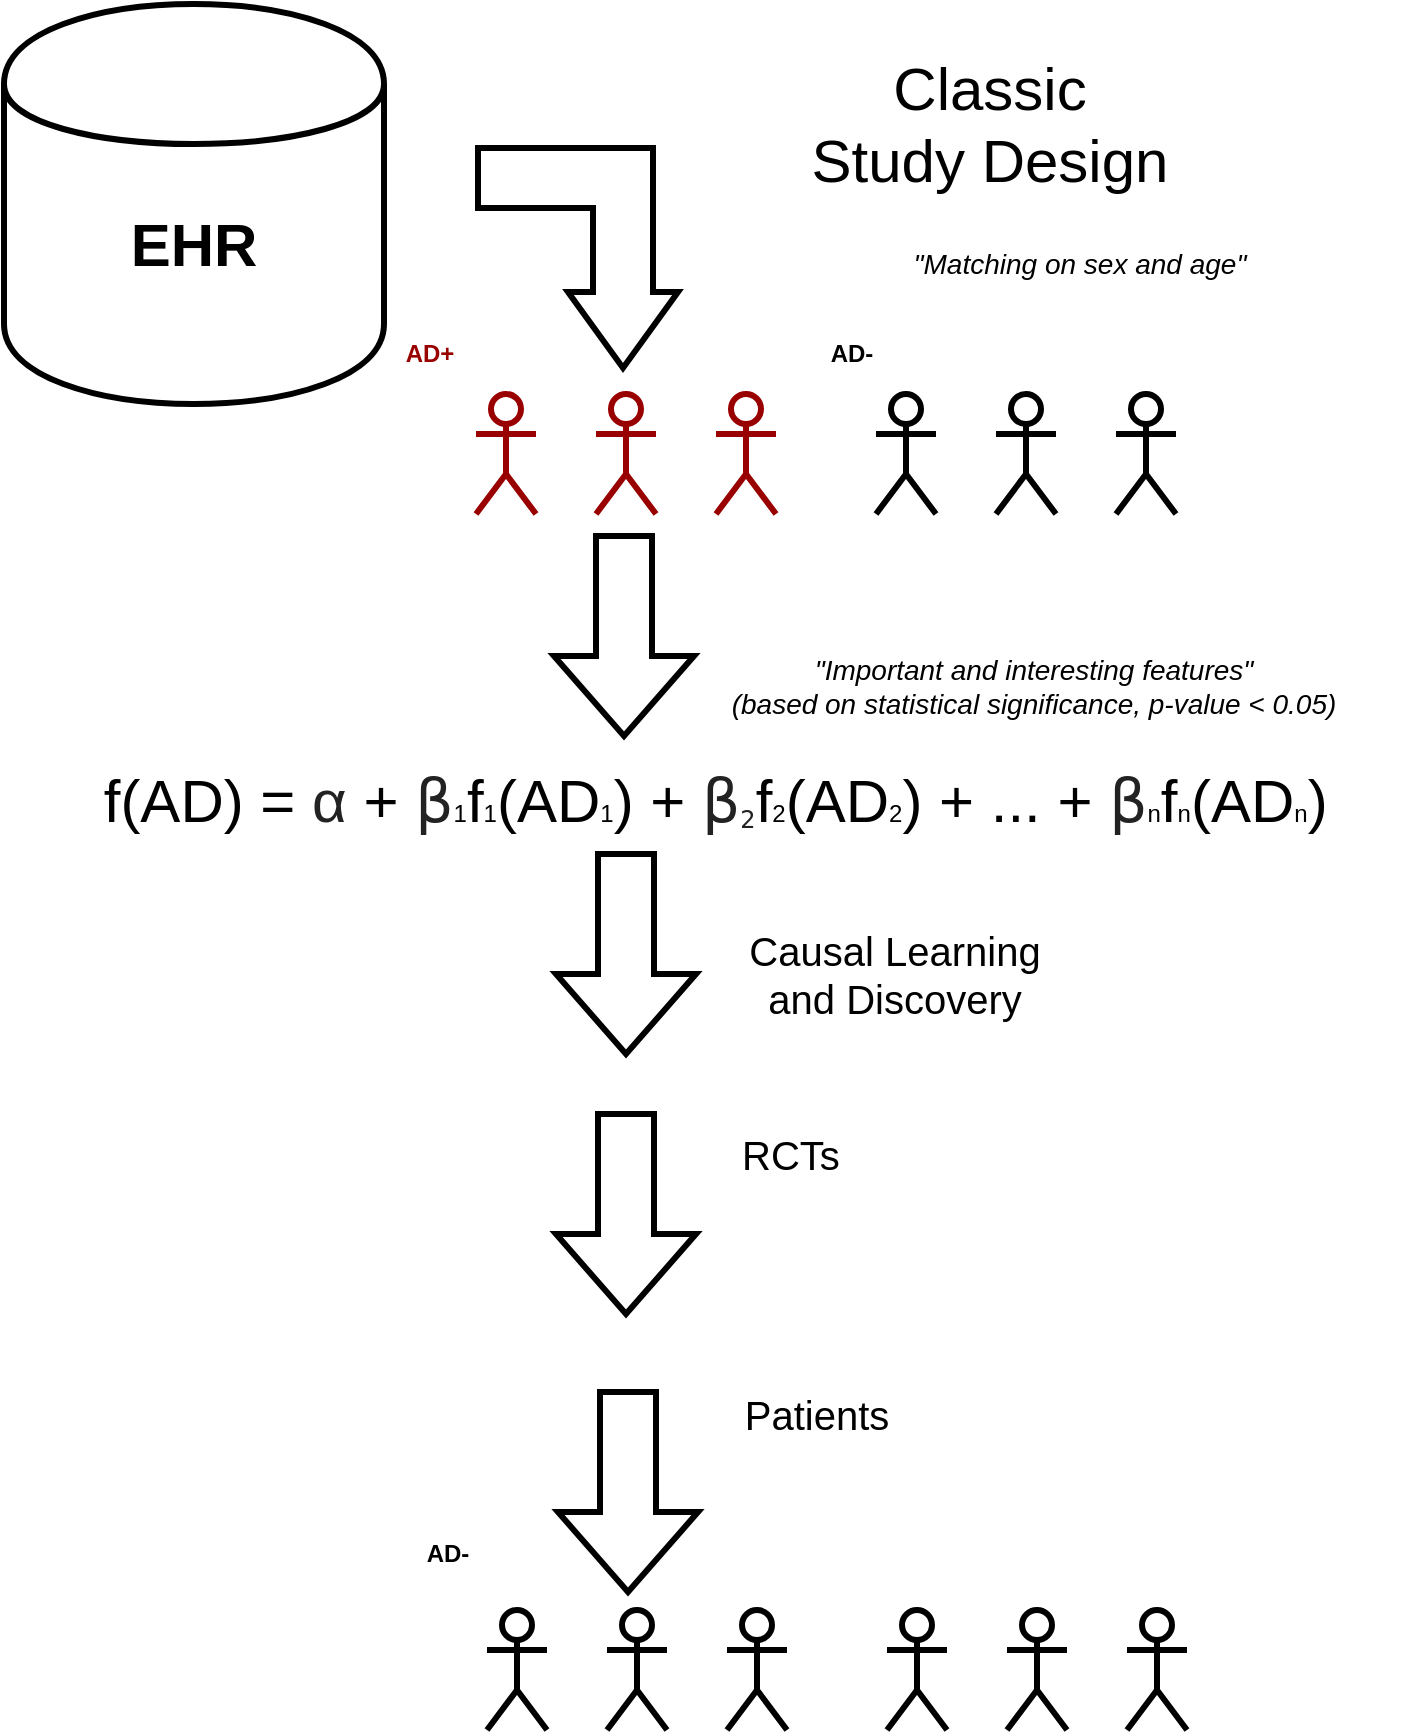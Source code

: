 <mxfile version="12.0.0" type="github" pages="2"><diagram id="FfUg-Ye1_FS64rTUNQSJ" name="Classic"><mxGraphModel dx="1385" dy="1039" grid="1" gridSize="10" guides="1" tooltips="1" connect="1" arrows="1" fold="1" page="1" pageScale="1" pageWidth="850" pageHeight="1100" math="0" shadow="0"><root><mxCell id="0"/><mxCell id="1" parent="0"/><mxCell id="zAsub3yH4RRAOlfikrUk-2" value="&lt;b&gt;&lt;font style=&quot;font-size: 30px&quot;&gt;EHR&lt;/font&gt;&lt;/b&gt;" style="shape=cylinder;whiteSpace=wrap;html=1;boundedLbl=1;backgroundOutline=1;strokeWidth=3;" vertex="1" parent="1"><mxGeometry x="10" y="95" width="190" height="200" as="geometry"/></mxCell><mxCell id="zAsub3yH4RRAOlfikrUk-3" value="" style="shape=umlActor;verticalLabelPosition=bottom;labelBackgroundColor=#ffffff;verticalAlign=top;html=1;outlineConnect=0;strokeWidth=3;fontColor=#000000;strokeColor=#990000;" vertex="1" parent="1"><mxGeometry x="246" y="290" width="30" height="60" as="geometry"/></mxCell><mxCell id="zAsub3yH4RRAOlfikrUk-12" value="" style="shape=umlActor;verticalLabelPosition=bottom;labelBackgroundColor=#ffffff;verticalAlign=top;html=1;outlineConnect=0;strokeWidth=3;fontColor=#000000;strokeColor=#990000;" vertex="1" parent="1"><mxGeometry x="306" y="290" width="30" height="60" as="geometry"/></mxCell><mxCell id="zAsub3yH4RRAOlfikrUk-13" value="" style="shape=umlActor;verticalLabelPosition=bottom;labelBackgroundColor=#ffffff;verticalAlign=top;html=1;outlineConnect=0;strokeWidth=3;strokeColor=#990000;" vertex="1" parent="1"><mxGeometry x="366" y="290" width="30" height="60" as="geometry"/></mxCell><mxCell id="zAsub3yH4RRAOlfikrUk-14" value="" style="html=1;shadow=0;dashed=0;align=center;verticalAlign=middle;shape=mxgraph.arrows2.bendArrow;dy=15;dx=38;notch=0;arrowHead=55;rounded=0;strokeWidth=3;rotation=90;" vertex="1" parent="1"><mxGeometry x="242" y="172" width="110" height="100" as="geometry"/></mxCell><mxCell id="zAsub3yH4RRAOlfikrUk-15" value="&lt;font style=&quot;font-size: 30px&quot;&gt;Classic&lt;br&gt;Study Design&lt;/font&gt;" style="text;html=1;strokeColor=none;fillColor=none;align=center;verticalAlign=middle;whiteSpace=wrap;rounded=0;" vertex="1" parent="1"><mxGeometry x="383" y="95" width="240" height="120" as="geometry"/></mxCell><mxCell id="zAsub3yH4RRAOlfikrUk-17" value="" style="html=1;shadow=0;dashed=0;align=center;verticalAlign=middle;shape=mxgraph.arrows2.arrow;dy=0.6;dx=40;direction=south;notch=0;strokeWidth=3;" vertex="1" parent="1"><mxGeometry x="285" y="361" width="70" height="100" as="geometry"/></mxCell><mxCell id="zAsub3yH4RRAOlfikrUk-18" value="" style="html=1;shadow=0;dashed=0;align=center;verticalAlign=middle;shape=mxgraph.arrows2.arrow;dy=0.6;dx=40;direction=south;notch=0;strokeWidth=3;" vertex="1" parent="1"><mxGeometry x="286" y="520" width="70" height="100" as="geometry"/></mxCell><mxCell id="zAsub3yH4RRAOlfikrUk-19" value="&lt;span style=&quot;font-size: 30px&quot;&gt;f(AD&lt;/span&gt;&lt;span style=&quot;font-size: 30px&quot;&gt;) =&amp;nbsp;&lt;/span&gt;&lt;span style=&quot;color: rgb(34 , 34 , 34) ; font-family: sans-serif ; background-color: rgb(255 , 255 , 255)&quot;&gt;&lt;font style=&quot;font-size: 30px&quot;&gt;α&lt;/font&gt;&lt;/span&gt;&lt;span style=&quot;font-size: 30px&quot;&gt;&amp;nbsp;+&amp;nbsp;&lt;/span&gt;&lt;font style=&quot;color: rgb(34 , 34 , 34) ; font-family: &amp;#34;sbl biblit&amp;#34; , &amp;#34;sbl greek&amp;#34; , &amp;#34;athena&amp;#34; , &amp;#34;eb garamond&amp;#34; , &amp;#34;eb garamond 12&amp;#34; , &amp;#34;foulis greek&amp;#34; , &amp;#34;garamond libre&amp;#34; , &amp;#34;cardo&amp;#34; , &amp;#34;gentium plus&amp;#34; , &amp;#34;gentium&amp;#34; , &amp;#34;garamond&amp;#34; , &amp;#34;palatino linotype&amp;#34; , &amp;#34;dejavu sans&amp;#34; , &amp;#34;dejavu serif&amp;#34; , &amp;#34;freeserif&amp;#34; , &amp;#34;freesans&amp;#34; , &amp;#34;arial unicode ms&amp;#34; , &amp;#34;lucida sans unicode&amp;#34; , &amp;#34;lucida grande&amp;#34; , &amp;#34;code2000&amp;#34; , sans-serif ; background-color: rgb(255 , 255 , 255) ; font-size: 30px&quot;&gt;β&lt;/font&gt;1&lt;span style=&quot;font-size: 30px&quot;&gt;f&lt;/span&gt;1&lt;span style=&quot;font-size: 30px&quot;&gt;(AD&lt;/span&gt;1&lt;span style=&quot;font-size: 30px&quot;&gt;) +&amp;nbsp;&lt;/span&gt;&lt;span style=&quot;color: rgb(34 , 34 , 34) ; font-family: &amp;#34;sbl biblit&amp;#34; , &amp;#34;sbl greek&amp;#34; , &amp;#34;athena&amp;#34; , &amp;#34;eb garamond&amp;#34; , &amp;#34;eb garamond 12&amp;#34; , &amp;#34;foulis greek&amp;#34; , &amp;#34;garamond libre&amp;#34; , &amp;#34;cardo&amp;#34; , &amp;#34;gentium plus&amp;#34; , &amp;#34;gentium&amp;#34; , &amp;#34;garamond&amp;#34; , &amp;#34;palatino linotype&amp;#34; , &amp;#34;dejavu sans&amp;#34; , &amp;#34;dejavu serif&amp;#34; , &amp;#34;freeserif&amp;#34; , &amp;#34;freesans&amp;#34; , &amp;#34;arial unicode ms&amp;#34; , &amp;#34;lucida sans unicode&amp;#34; , &amp;#34;lucida grande&amp;#34; , &amp;#34;code2000&amp;#34; , sans-serif ; background-color: rgb(255 , 255 , 255)&quot;&gt;&lt;span style=&quot;font-size: 30px&quot;&gt;β&lt;/span&gt;&lt;sub&gt;&lt;font style=&quot;font-size: 12px&quot;&gt;2&lt;/font&gt;&lt;/sub&gt;&lt;/span&gt;&lt;span style=&quot;font-size: 30px&quot;&gt;f&lt;/span&gt;2&lt;span style=&quot;font-size: 30px&quot;&gt;(AD&lt;/span&gt;2&lt;span style=&quot;font-size: 30px&quot;&gt;) + ... +&amp;nbsp;&lt;/span&gt;&lt;span style=&quot;color: rgb(34 , 34 , 34) ; font-family: &amp;#34;sbl biblit&amp;#34; , &amp;#34;sbl greek&amp;#34; , &amp;#34;athena&amp;#34; , &amp;#34;eb garamond&amp;#34; , &amp;#34;eb garamond 12&amp;#34; , &amp;#34;foulis greek&amp;#34; , &amp;#34;garamond libre&amp;#34; , &amp;#34;cardo&amp;#34; , &amp;#34;gentium plus&amp;#34; , &amp;#34;gentium&amp;#34; , &amp;#34;garamond&amp;#34; , &amp;#34;palatino linotype&amp;#34; , &amp;#34;dejavu sans&amp;#34; , &amp;#34;dejavu serif&amp;#34; , &amp;#34;freeserif&amp;#34; , &amp;#34;freesans&amp;#34; , &amp;#34;arial unicode ms&amp;#34; , &amp;#34;lucida sans unicode&amp;#34; , &amp;#34;lucida grande&amp;#34; , &amp;#34;code2000&amp;#34; , sans-serif ; font-size: 30px ; background-color: rgb(255 , 255 , 255)&quot;&gt;β&lt;/span&gt;n&lt;span style=&quot;font-size: 30px&quot;&gt;f&lt;/span&gt;n&lt;span style=&quot;font-size: 30px&quot;&gt;(AD&lt;/span&gt;n&lt;span style=&quot;font-size: 30px&quot;&gt;)&amp;nbsp;&lt;/span&gt;" style="text;html=1;strokeColor=none;fillColor=none;align=center;verticalAlign=middle;whiteSpace=wrap;rounded=0;" vertex="1" parent="1"><mxGeometry x="50" y="468" width="640" height="50" as="geometry"/></mxCell><mxCell id="zAsub3yH4RRAOlfikrUk-20" value="&lt;font style=&quot;font-size: 14px&quot;&gt;&lt;i&gt;&quot;Important and interesting features&quot;&lt;br&gt;(based on statistical significance, p-value &amp;lt; 0.05)&lt;br&gt;&lt;/i&gt;&lt;/font&gt;" style="text;html=1;strokeColor=none;fillColor=none;align=center;verticalAlign=middle;whiteSpace=wrap;rounded=0;" vertex="1" parent="1"><mxGeometry x="360" y="411" width="330" height="50" as="geometry"/></mxCell><mxCell id="zAsub3yH4RRAOlfikrUk-21" value="&lt;font style=&quot;font-size: 20px;&quot;&gt;Causal Learning &lt;br style=&quot;font-size: 20px;&quot;&gt;and Discovery&lt;/font&gt;" style="text;html=1;strokeColor=none;fillColor=none;align=center;verticalAlign=middle;whiteSpace=wrap;rounded=0;fontSize=20;" vertex="1" parent="1"><mxGeometry x="351" y="550" width="209" height="60" as="geometry"/></mxCell><mxCell id="zAsub3yH4RRAOlfikrUk-24" value="" style="html=1;shadow=0;dashed=0;align=center;verticalAlign=middle;shape=mxgraph.arrows2.arrow;dy=0.6;dx=40;direction=south;notch=0;strokeWidth=3;" vertex="1" parent="1"><mxGeometry x="286" y="650" width="70" height="100" as="geometry"/></mxCell><mxCell id="zAsub3yH4RRAOlfikrUk-30" value="&lt;b&gt;AD+&lt;/b&gt;" style="text;html=1;strokeColor=none;fillColor=none;align=center;verticalAlign=middle;whiteSpace=wrap;rounded=0;fontColor=#990000;" vertex="1" parent="1"><mxGeometry x="203" y="260" width="40" height="20" as="geometry"/></mxCell><mxCell id="zAsub3yH4RRAOlfikrUk-31" value="" style="shape=umlActor;verticalLabelPosition=bottom;labelBackgroundColor=#ffffff;verticalAlign=top;html=1;outlineConnect=0;strokeWidth=3;" vertex="1" parent="1"><mxGeometry x="446" y="290" width="30" height="60" as="geometry"/></mxCell><mxCell id="zAsub3yH4RRAOlfikrUk-32" value="" style="shape=umlActor;verticalLabelPosition=bottom;labelBackgroundColor=#ffffff;verticalAlign=top;html=1;outlineConnect=0;strokeWidth=3;" vertex="1" parent="1"><mxGeometry x="506" y="290" width="30" height="60" as="geometry"/></mxCell><mxCell id="zAsub3yH4RRAOlfikrUk-33" value="" style="shape=umlActor;verticalLabelPosition=bottom;labelBackgroundColor=#ffffff;verticalAlign=top;html=1;outlineConnect=0;strokeWidth=3;" vertex="1" parent="1"><mxGeometry x="566" y="290" width="30" height="60" as="geometry"/></mxCell><mxCell id="zAsub3yH4RRAOlfikrUk-34" value="&lt;b&gt;AD-&lt;/b&gt;" style="text;html=1;strokeColor=none;fillColor=none;align=center;verticalAlign=middle;whiteSpace=wrap;rounded=0;" vertex="1" parent="1"><mxGeometry x="414" y="260" width="40" height="20" as="geometry"/></mxCell><mxCell id="zAsub3yH4RRAOlfikrUk-75" value="&lt;font style=&quot;font-size: 20px;&quot;&gt;RCTs&lt;/font&gt;" style="text;html=1;strokeColor=none;fillColor=none;align=center;verticalAlign=middle;whiteSpace=wrap;rounded=0;fontSize=20;" vertex="1" parent="1"><mxGeometry x="357" y="640" width="93" height="60" as="geometry"/></mxCell><mxCell id="zAsub3yH4RRAOlfikrUk-76" value="" style="html=1;shadow=0;dashed=0;align=center;verticalAlign=middle;shape=mxgraph.arrows2.arrow;dy=0.6;dx=40;direction=south;notch=0;strokeWidth=3;" vertex="1" parent="1"><mxGeometry x="287" y="789" width="70" height="100" as="geometry"/></mxCell><mxCell id="zAsub3yH4RRAOlfikrUk-77" value="&lt;font style=&quot;font-size: 20px;&quot;&gt;Patients&lt;/font&gt;" style="text;html=1;strokeColor=none;fillColor=none;align=center;verticalAlign=middle;whiteSpace=wrap;rounded=0;fontSize=20;" vertex="1" parent="1"><mxGeometry x="377" y="770" width="79" height="60" as="geometry"/></mxCell><mxCell id="zAsub3yH4RRAOlfikrUk-78" value="" style="shape=umlActor;verticalLabelPosition=bottom;labelBackgroundColor=#ffffff;verticalAlign=top;html=1;outlineConnect=0;strokeWidth=3;" vertex="1" parent="1"><mxGeometry x="251.5" y="898" width="30" height="60" as="geometry"/></mxCell><mxCell id="zAsub3yH4RRAOlfikrUk-79" value="" style="shape=umlActor;verticalLabelPosition=bottom;labelBackgroundColor=#ffffff;verticalAlign=top;html=1;outlineConnect=0;strokeWidth=3;" vertex="1" parent="1"><mxGeometry x="311.5" y="898" width="30" height="60" as="geometry"/></mxCell><mxCell id="zAsub3yH4RRAOlfikrUk-80" value="" style="shape=umlActor;verticalLabelPosition=bottom;labelBackgroundColor=#ffffff;verticalAlign=top;html=1;outlineConnect=0;strokeWidth=3;" vertex="1" parent="1"><mxGeometry x="371.5" y="898" width="30" height="60" as="geometry"/></mxCell><mxCell id="zAsub3yH4RRAOlfikrUk-82" value="" style="shape=umlActor;verticalLabelPosition=bottom;labelBackgroundColor=#ffffff;verticalAlign=top;html=1;outlineConnect=0;strokeWidth=3;" vertex="1" parent="1"><mxGeometry x="451.5" y="898" width="30" height="60" as="geometry"/></mxCell><mxCell id="zAsub3yH4RRAOlfikrUk-83" value="" style="shape=umlActor;verticalLabelPosition=bottom;labelBackgroundColor=#ffffff;verticalAlign=top;html=1;outlineConnect=0;strokeWidth=3;" vertex="1" parent="1"><mxGeometry x="511.5" y="898" width="30" height="60" as="geometry"/></mxCell><mxCell id="zAsub3yH4RRAOlfikrUk-84" value="" style="shape=umlActor;verticalLabelPosition=bottom;labelBackgroundColor=#ffffff;verticalAlign=top;html=1;outlineConnect=0;strokeWidth=3;" vertex="1" parent="1"><mxGeometry x="571.5" y="898" width="30" height="60" as="geometry"/></mxCell><mxCell id="zAsub3yH4RRAOlfikrUk-89" value="&lt;b&gt;AD-&lt;/b&gt;" style="text;html=1;strokeColor=none;fillColor=none;align=center;verticalAlign=middle;whiteSpace=wrap;rounded=0;" vertex="1" parent="1"><mxGeometry x="211.5" y="860" width="40" height="20" as="geometry"/></mxCell><mxCell id="1tBfRxH4ZotrWA5Rbm7X-1" value="&lt;font style=&quot;font-size: 14px&quot;&gt;&lt;i&gt;&quot;Matching on sex and age&quot;&lt;br&gt;&lt;/i&gt;&lt;/font&gt;" style="text;html=1;strokeColor=none;fillColor=none;align=center;verticalAlign=middle;whiteSpace=wrap;rounded=0;" vertex="1" parent="1"><mxGeometry x="383" y="200" width="330" height="50" as="geometry"/></mxCell></root></mxGraphModel></diagram><diagram id="l26pqvoDGMMtUMnpA9KP" name="New"><mxGraphModel dx="1385" dy="1039" grid="1" gridSize="10" guides="1" tooltips="1" connect="1" arrows="1" fold="1" page="1" pageScale="1" pageWidth="850" pageHeight="1100" math="0" shadow="0"><root><mxCell id="dIqQh9sVkMqcc4aNdC-K-0"/><mxCell id="dIqQh9sVkMqcc4aNdC-K-1" parent="dIqQh9sVkMqcc4aNdC-K-0"/><mxCell id="LZFG2Qj4cmPfZI8e0s-a-0" value="&lt;b&gt;&lt;font style=&quot;font-size: 30px&quot;&gt;EHR&lt;/font&gt;&lt;/b&gt;" style="shape=cylinder;whiteSpace=wrap;html=1;boundedLbl=1;backgroundOutline=1;strokeWidth=3;" vertex="1" parent="dIqQh9sVkMqcc4aNdC-K-1"><mxGeometry x="10" y="95" width="190" height="200" as="geometry"/></mxCell><mxCell id="LZFG2Qj4cmPfZI8e0s-a-1" value="" style="shape=umlActor;verticalLabelPosition=bottom;labelBackgroundColor=#ffffff;verticalAlign=top;html=1;outlineConnect=0;strokeWidth=3;fontColor=#000000;strokeColor=#990000;" vertex="1" parent="dIqQh9sVkMqcc4aNdC-K-1"><mxGeometry x="246" y="290" width="30" height="60" as="geometry"/></mxCell><mxCell id="LZFG2Qj4cmPfZI8e0s-a-2" value="" style="shape=umlActor;verticalLabelPosition=bottom;labelBackgroundColor=#ffffff;verticalAlign=top;html=1;outlineConnect=0;strokeWidth=3;fontColor=#000000;strokeColor=#990000;" vertex="1" parent="dIqQh9sVkMqcc4aNdC-K-1"><mxGeometry x="306" y="290" width="30" height="60" as="geometry"/></mxCell><mxCell id="LZFG2Qj4cmPfZI8e0s-a-3" value="" style="shape=umlActor;verticalLabelPosition=bottom;labelBackgroundColor=#ffffff;verticalAlign=top;html=1;outlineConnect=0;strokeWidth=3;strokeColor=#990000;" vertex="1" parent="dIqQh9sVkMqcc4aNdC-K-1"><mxGeometry x="366" y="290" width="30" height="60" as="geometry"/></mxCell><mxCell id="LZFG2Qj4cmPfZI8e0s-a-4" value="" style="html=1;shadow=0;dashed=0;align=center;verticalAlign=middle;shape=mxgraph.arrows2.bendArrow;dy=15;dx=38;notch=0;arrowHead=55;rounded=0;strokeWidth=3;rotation=90;" vertex="1" parent="dIqQh9sVkMqcc4aNdC-K-1"><mxGeometry x="242" y="172" width="110" height="100" as="geometry"/></mxCell><mxCell id="LZFG2Qj4cmPfZI8e0s-a-5" value="&lt;font style=&quot;font-size: 30px&quot;&gt;Proposed Study Design&lt;/font&gt;" style="text;html=1;strokeColor=none;fillColor=none;align=center;verticalAlign=middle;whiteSpace=wrap;rounded=0;" vertex="1" parent="dIqQh9sVkMqcc4aNdC-K-1"><mxGeometry x="183.5" y="95" width="418" height="60" as="geometry"/></mxCell><mxCell id="LZFG2Qj4cmPfZI8e0s-a-6" value="" style="html=1;shadow=0;dashed=0;align=center;verticalAlign=middle;shape=mxgraph.arrows2.arrow;dy=0.6;dx=40;direction=south;notch=0;strokeWidth=3;" vertex="1" parent="dIqQh9sVkMqcc4aNdC-K-1"><mxGeometry x="285" y="361" width="70" height="100" as="geometry"/></mxCell><mxCell id="LZFG2Qj4cmPfZI8e0s-a-7" value="" style="html=1;shadow=0;dashed=0;align=center;verticalAlign=middle;shape=mxgraph.arrows2.arrow;dy=0.6;dx=40;direction=south;notch=0;strokeWidth=3;" vertex="1" parent="dIqQh9sVkMqcc4aNdC-K-1"><mxGeometry x="286" y="520" width="70" height="100" as="geometry"/></mxCell><mxCell id="LZFG2Qj4cmPfZI8e0s-a-8" value="&lt;span style=&quot;font-size: 30px&quot;&gt;f(AD&lt;/span&gt;&lt;span style=&quot;font-size: 30px&quot;&gt;) =&amp;nbsp;&lt;/span&gt;&lt;span style=&quot;color: rgb(34 , 34 , 34) ; font-family: sans-serif ; background-color: rgb(255 , 255 , 255)&quot;&gt;&lt;font style=&quot;font-size: 30px&quot;&gt;α&lt;/font&gt;&lt;/span&gt;&lt;span style=&quot;font-size: 30px&quot;&gt;&amp;nbsp;+&amp;nbsp;&lt;/span&gt;&lt;font style=&quot;color: rgb(34 , 34 , 34) ; font-family: &amp;#34;sbl biblit&amp;#34; , &amp;#34;sbl greek&amp;#34; , &amp;#34;athena&amp;#34; , &amp;#34;eb garamond&amp;#34; , &amp;#34;eb garamond 12&amp;#34; , &amp;#34;foulis greek&amp;#34; , &amp;#34;garamond libre&amp;#34; , &amp;#34;cardo&amp;#34; , &amp;#34;gentium plus&amp;#34; , &amp;#34;gentium&amp;#34; , &amp;#34;garamond&amp;#34; , &amp;#34;palatino linotype&amp;#34; , &amp;#34;dejavu sans&amp;#34; , &amp;#34;dejavu serif&amp;#34; , &amp;#34;freeserif&amp;#34; , &amp;#34;freesans&amp;#34; , &amp;#34;arial unicode ms&amp;#34; , &amp;#34;lucida sans unicode&amp;#34; , &amp;#34;lucida grande&amp;#34; , &amp;#34;code2000&amp;#34; , sans-serif ; background-color: rgb(255 , 255 , 255) ; font-size: 30px&quot;&gt;β&lt;/font&gt;1&lt;span style=&quot;font-size: 30px&quot;&gt;f&lt;/span&gt;1&lt;span style=&quot;font-size: 30px&quot;&gt;(AD&lt;/span&gt;1&lt;span style=&quot;font-size: 30px&quot;&gt;) +&amp;nbsp;&lt;/span&gt;&lt;span style=&quot;color: rgb(34 , 34 , 34) ; font-family: &amp;#34;sbl biblit&amp;#34; , &amp;#34;sbl greek&amp;#34; , &amp;#34;athena&amp;#34; , &amp;#34;eb garamond&amp;#34; , &amp;#34;eb garamond 12&amp;#34; , &amp;#34;foulis greek&amp;#34; , &amp;#34;garamond libre&amp;#34; , &amp;#34;cardo&amp;#34; , &amp;#34;gentium plus&amp;#34; , &amp;#34;gentium&amp;#34; , &amp;#34;garamond&amp;#34; , &amp;#34;palatino linotype&amp;#34; , &amp;#34;dejavu sans&amp;#34; , &amp;#34;dejavu serif&amp;#34; , &amp;#34;freeserif&amp;#34; , &amp;#34;freesans&amp;#34; , &amp;#34;arial unicode ms&amp;#34; , &amp;#34;lucida sans unicode&amp;#34; , &amp;#34;lucida grande&amp;#34; , &amp;#34;code2000&amp;#34; , sans-serif ; background-color: rgb(255 , 255 , 255)&quot;&gt;&lt;span style=&quot;font-size: 30px&quot;&gt;β&lt;/span&gt;&lt;sub&gt;&lt;font style=&quot;font-size: 12px&quot;&gt;2&lt;/font&gt;&lt;/sub&gt;&lt;/span&gt;&lt;span style=&quot;font-size: 30px&quot;&gt;f&lt;/span&gt;2&lt;span style=&quot;font-size: 30px&quot;&gt;(AD&lt;/span&gt;2&lt;span style=&quot;font-size: 30px&quot;&gt;) + ... +&amp;nbsp;&lt;/span&gt;&lt;span style=&quot;color: rgb(34 , 34 , 34) ; font-family: &amp;#34;sbl biblit&amp;#34; , &amp;#34;sbl greek&amp;#34; , &amp;#34;athena&amp;#34; , &amp;#34;eb garamond&amp;#34; , &amp;#34;eb garamond 12&amp;#34; , &amp;#34;foulis greek&amp;#34; , &amp;#34;garamond libre&amp;#34; , &amp;#34;cardo&amp;#34; , &amp;#34;gentium plus&amp;#34; , &amp;#34;gentium&amp;#34; , &amp;#34;garamond&amp;#34; , &amp;#34;palatino linotype&amp;#34; , &amp;#34;dejavu sans&amp;#34; , &amp;#34;dejavu serif&amp;#34; , &amp;#34;freeserif&amp;#34; , &amp;#34;freesans&amp;#34; , &amp;#34;arial unicode ms&amp;#34; , &amp;#34;lucida sans unicode&amp;#34; , &amp;#34;lucida grande&amp;#34; , &amp;#34;code2000&amp;#34; , sans-serif ; font-size: 30px ; background-color: rgb(255 , 255 , 255)&quot;&gt;β&lt;/span&gt;n&lt;span style=&quot;font-size: 30px&quot;&gt;f&lt;/span&gt;n&lt;span style=&quot;font-size: 30px&quot;&gt;(AD&lt;/span&gt;n&lt;span style=&quot;font-size: 30px&quot;&gt;)&amp;nbsp;&lt;/span&gt;" style="text;html=1;strokeColor=none;fillColor=none;align=center;verticalAlign=middle;whiteSpace=wrap;rounded=0;" vertex="1" parent="dIqQh9sVkMqcc4aNdC-K-1"><mxGeometry x="50" y="468" width="640" height="50" as="geometry"/></mxCell><mxCell id="LZFG2Qj4cmPfZI8e0s-a-9" value="&lt;font style=&quot;font-size: 14px&quot;&gt;&lt;i&gt;&quot;Important and interesting features&quot;&lt;br&gt;(based on statistical significance, p-value &amp;lt; 0.05)&lt;br&gt;&lt;/i&gt;&lt;/font&gt;" style="text;html=1;strokeColor=none;fillColor=none;align=center;verticalAlign=middle;whiteSpace=wrap;rounded=0;" vertex="1" parent="dIqQh9sVkMqcc4aNdC-K-1"><mxGeometry x="360" y="411" width="330" height="50" as="geometry"/></mxCell><mxCell id="LZFG2Qj4cmPfZI8e0s-a-10" value="&lt;font style=&quot;font-size: 20px;&quot;&gt;Causal Learning &lt;br style=&quot;font-size: 20px;&quot;&gt;and Discovery&lt;/font&gt;" style="text;html=1;strokeColor=none;fillColor=none;align=center;verticalAlign=middle;whiteSpace=wrap;rounded=0;fontSize=20;" vertex="1" parent="dIqQh9sVkMqcc4aNdC-K-1"><mxGeometry x="351" y="550" width="209" height="60" as="geometry"/></mxCell><mxCell id="LZFG2Qj4cmPfZI8e0s-a-11" value="" style="html=1;shadow=0;dashed=0;align=center;verticalAlign=middle;shape=mxgraph.arrows2.arrow;dy=0.6;dx=40;direction=south;notch=0;strokeWidth=3;" vertex="1" parent="dIqQh9sVkMqcc4aNdC-K-1"><mxGeometry x="286" y="650" width="70" height="100" as="geometry"/></mxCell><mxCell id="LZFG2Qj4cmPfZI8e0s-a-12" value="&lt;b&gt;AD+&lt;/b&gt;" style="text;html=1;strokeColor=none;fillColor=none;align=center;verticalAlign=middle;whiteSpace=wrap;rounded=0;fontColor=#990000;" vertex="1" parent="dIqQh9sVkMqcc4aNdC-K-1"><mxGeometry x="203" y="260" width="40" height="20" as="geometry"/></mxCell><mxCell id="LZFG2Qj4cmPfZI8e0s-a-13" value="" style="shape=umlActor;verticalLabelPosition=bottom;labelBackgroundColor=#ffffff;verticalAlign=top;html=1;outlineConnect=0;strokeWidth=3;" vertex="1" parent="dIqQh9sVkMqcc4aNdC-K-1"><mxGeometry x="446" y="290" width="30" height="60" as="geometry"/></mxCell><mxCell id="LZFG2Qj4cmPfZI8e0s-a-14" value="" style="shape=umlActor;verticalLabelPosition=bottom;labelBackgroundColor=#ffffff;verticalAlign=top;html=1;outlineConnect=0;strokeWidth=3;" vertex="1" parent="dIqQh9sVkMqcc4aNdC-K-1"><mxGeometry x="506" y="290" width="30" height="60" as="geometry"/></mxCell><mxCell id="LZFG2Qj4cmPfZI8e0s-a-15" value="" style="shape=umlActor;verticalLabelPosition=bottom;labelBackgroundColor=#ffffff;verticalAlign=top;html=1;outlineConnect=0;strokeWidth=3;" vertex="1" parent="dIqQh9sVkMqcc4aNdC-K-1"><mxGeometry x="566" y="290" width="30" height="60" as="geometry"/></mxCell><mxCell id="LZFG2Qj4cmPfZI8e0s-a-16" value="&lt;b&gt;AD-&lt;/b&gt;" style="text;html=1;strokeColor=none;fillColor=none;align=center;verticalAlign=middle;whiteSpace=wrap;rounded=0;" vertex="1" parent="dIqQh9sVkMqcc4aNdC-K-1"><mxGeometry x="414" y="260" width="40" height="20" as="geometry"/></mxCell><mxCell id="LZFG2Qj4cmPfZI8e0s-a-17" value="&lt;font style=&quot;font-size: 20px;&quot;&gt;RCTs&lt;/font&gt;" style="text;html=1;strokeColor=none;fillColor=none;align=center;verticalAlign=middle;whiteSpace=wrap;rounded=0;fontSize=20;" vertex="1" parent="dIqQh9sVkMqcc4aNdC-K-1"><mxGeometry x="357" y="640" width="93" height="60" as="geometry"/></mxCell><mxCell id="LZFG2Qj4cmPfZI8e0s-a-18" value="" style="html=1;shadow=0;dashed=0;align=center;verticalAlign=middle;shape=mxgraph.arrows2.arrow;dy=0.6;dx=40;direction=south;notch=0;strokeWidth=3;" vertex="1" parent="dIqQh9sVkMqcc4aNdC-K-1"><mxGeometry x="287" y="789" width="70" height="100" as="geometry"/></mxCell><mxCell id="LZFG2Qj4cmPfZI8e0s-a-19" value="&lt;font style=&quot;font-size: 20px;&quot;&gt;Patients&lt;/font&gt;" style="text;html=1;strokeColor=none;fillColor=none;align=center;verticalAlign=middle;whiteSpace=wrap;rounded=0;fontSize=20;" vertex="1" parent="dIqQh9sVkMqcc4aNdC-K-1"><mxGeometry x="377" y="770" width="79" height="60" as="geometry"/></mxCell><mxCell id="LZFG2Qj4cmPfZI8e0s-a-20" value="" style="shape=umlActor;verticalLabelPosition=bottom;labelBackgroundColor=#ffffff;verticalAlign=top;html=1;outlineConnect=0;strokeWidth=3;" vertex="1" parent="dIqQh9sVkMqcc4aNdC-K-1"><mxGeometry x="251.5" y="898" width="30" height="60" as="geometry"/></mxCell><mxCell id="LZFG2Qj4cmPfZI8e0s-a-21" value="" style="shape=umlActor;verticalLabelPosition=bottom;labelBackgroundColor=#ffffff;verticalAlign=top;html=1;outlineConnect=0;strokeWidth=3;" vertex="1" parent="dIqQh9sVkMqcc4aNdC-K-1"><mxGeometry x="311.5" y="898" width="30" height="60" as="geometry"/></mxCell><mxCell id="LZFG2Qj4cmPfZI8e0s-a-22" value="" style="shape=umlActor;verticalLabelPosition=bottom;labelBackgroundColor=#ffffff;verticalAlign=top;html=1;outlineConnect=0;strokeWidth=3;" vertex="1" parent="dIqQh9sVkMqcc4aNdC-K-1"><mxGeometry x="371.5" y="898" width="30" height="60" as="geometry"/></mxCell><mxCell id="LZFG2Qj4cmPfZI8e0s-a-23" value="" style="shape=umlActor;verticalLabelPosition=bottom;labelBackgroundColor=#ffffff;verticalAlign=top;html=1;outlineConnect=0;strokeWidth=3;" vertex="1" parent="dIqQh9sVkMqcc4aNdC-K-1"><mxGeometry x="451.5" y="898" width="30" height="60" as="geometry"/></mxCell><mxCell id="LZFG2Qj4cmPfZI8e0s-a-24" value="" style="shape=umlActor;verticalLabelPosition=bottom;labelBackgroundColor=#ffffff;verticalAlign=top;html=1;outlineConnect=0;strokeWidth=3;" vertex="1" parent="dIqQh9sVkMqcc4aNdC-K-1"><mxGeometry x="511.5" y="898" width="30" height="60" as="geometry"/></mxCell><mxCell id="LZFG2Qj4cmPfZI8e0s-a-25" value="" style="shape=umlActor;verticalLabelPosition=bottom;labelBackgroundColor=#ffffff;verticalAlign=top;html=1;outlineConnect=0;strokeWidth=3;" vertex="1" parent="dIqQh9sVkMqcc4aNdC-K-1"><mxGeometry x="571.5" y="898" width="30" height="60" as="geometry"/></mxCell><mxCell id="LZFG2Qj4cmPfZI8e0s-a-26" value="&lt;b&gt;AD-&lt;/b&gt;" style="text;html=1;strokeColor=none;fillColor=none;align=center;verticalAlign=middle;whiteSpace=wrap;rounded=0;" vertex="1" parent="dIqQh9sVkMqcc4aNdC-K-1"><mxGeometry x="211.5" y="860" width="40" height="20" as="geometry"/></mxCell><mxCell id="gQ1lzKbadU_alxBIbGvS-0" value="&lt;font style=&quot;font-size: 14px&quot;&gt;&lt;i&gt;&quot;Matching on sex and age&lt;br&gt;&lt;u&gt;and other variables&lt;/u&gt;&quot;&lt;br&gt;&lt;/i&gt;&lt;/font&gt;" style="text;html=1;strokeColor=none;fillColor=none;align=center;verticalAlign=middle;whiteSpace=wrap;rounded=0;" vertex="1" parent="dIqQh9sVkMqcc4aNdC-K-1"><mxGeometry x="610" y="300" width="213" height="87" as="geometry"/></mxCell><mxCell id="gQ1lzKbadU_alxBIbGvS-1" value="&lt;b&gt;Knowledge&lt;/b&gt;" style="shape=cylinder;whiteSpace=wrap;html=1;boundedLbl=1;backgroundOutline=1;strokeColor=#990000;strokeWidth=3;fontSize=20;fontColor=#000000;" vertex="1" parent="dIqQh9sVkMqcc4aNdC-K-1"><mxGeometry x="640" y="80" width="200" height="190" as="geometry"/></mxCell><mxCell id="gQ1lzKbadU_alxBIbGvS-2" value="&lt;font style=&quot;font-size: 14px&quot;&gt;&lt;i&gt;&quot;complex pathogenesis of AD&quot;&lt;br&gt;- deep phenotyping&lt;br&gt;- cluster analysis to identify subgroups (vascular, hereditary, etc.)&lt;br&gt;&lt;/i&gt;&lt;/font&gt;" style="text;html=1;strokeColor=none;fillColor=none;align=center;verticalAlign=middle;whiteSpace=wrap;rounded=0;" vertex="1" parent="dIqQh9sVkMqcc4aNdC-K-1"><mxGeometry x="10" y="306.5" width="213" height="87" as="geometry"/></mxCell></root></mxGraphModel></diagram></mxfile>
